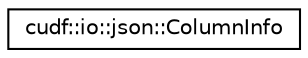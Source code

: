 digraph "Graphical Class Hierarchy"
{
  edge [fontname="Helvetica",fontsize="10",labelfontname="Helvetica",labelfontsize="10"];
  node [fontname="Helvetica",fontsize="10",shape=record];
  rankdir="LR";
  Node0 [label="cudf::io::json::ColumnInfo",height=0.2,width=0.4,color="black", fillcolor="white", style="filled",URL="$structcudf_1_1io_1_1json_1_1ColumnInfo.html"];
}
